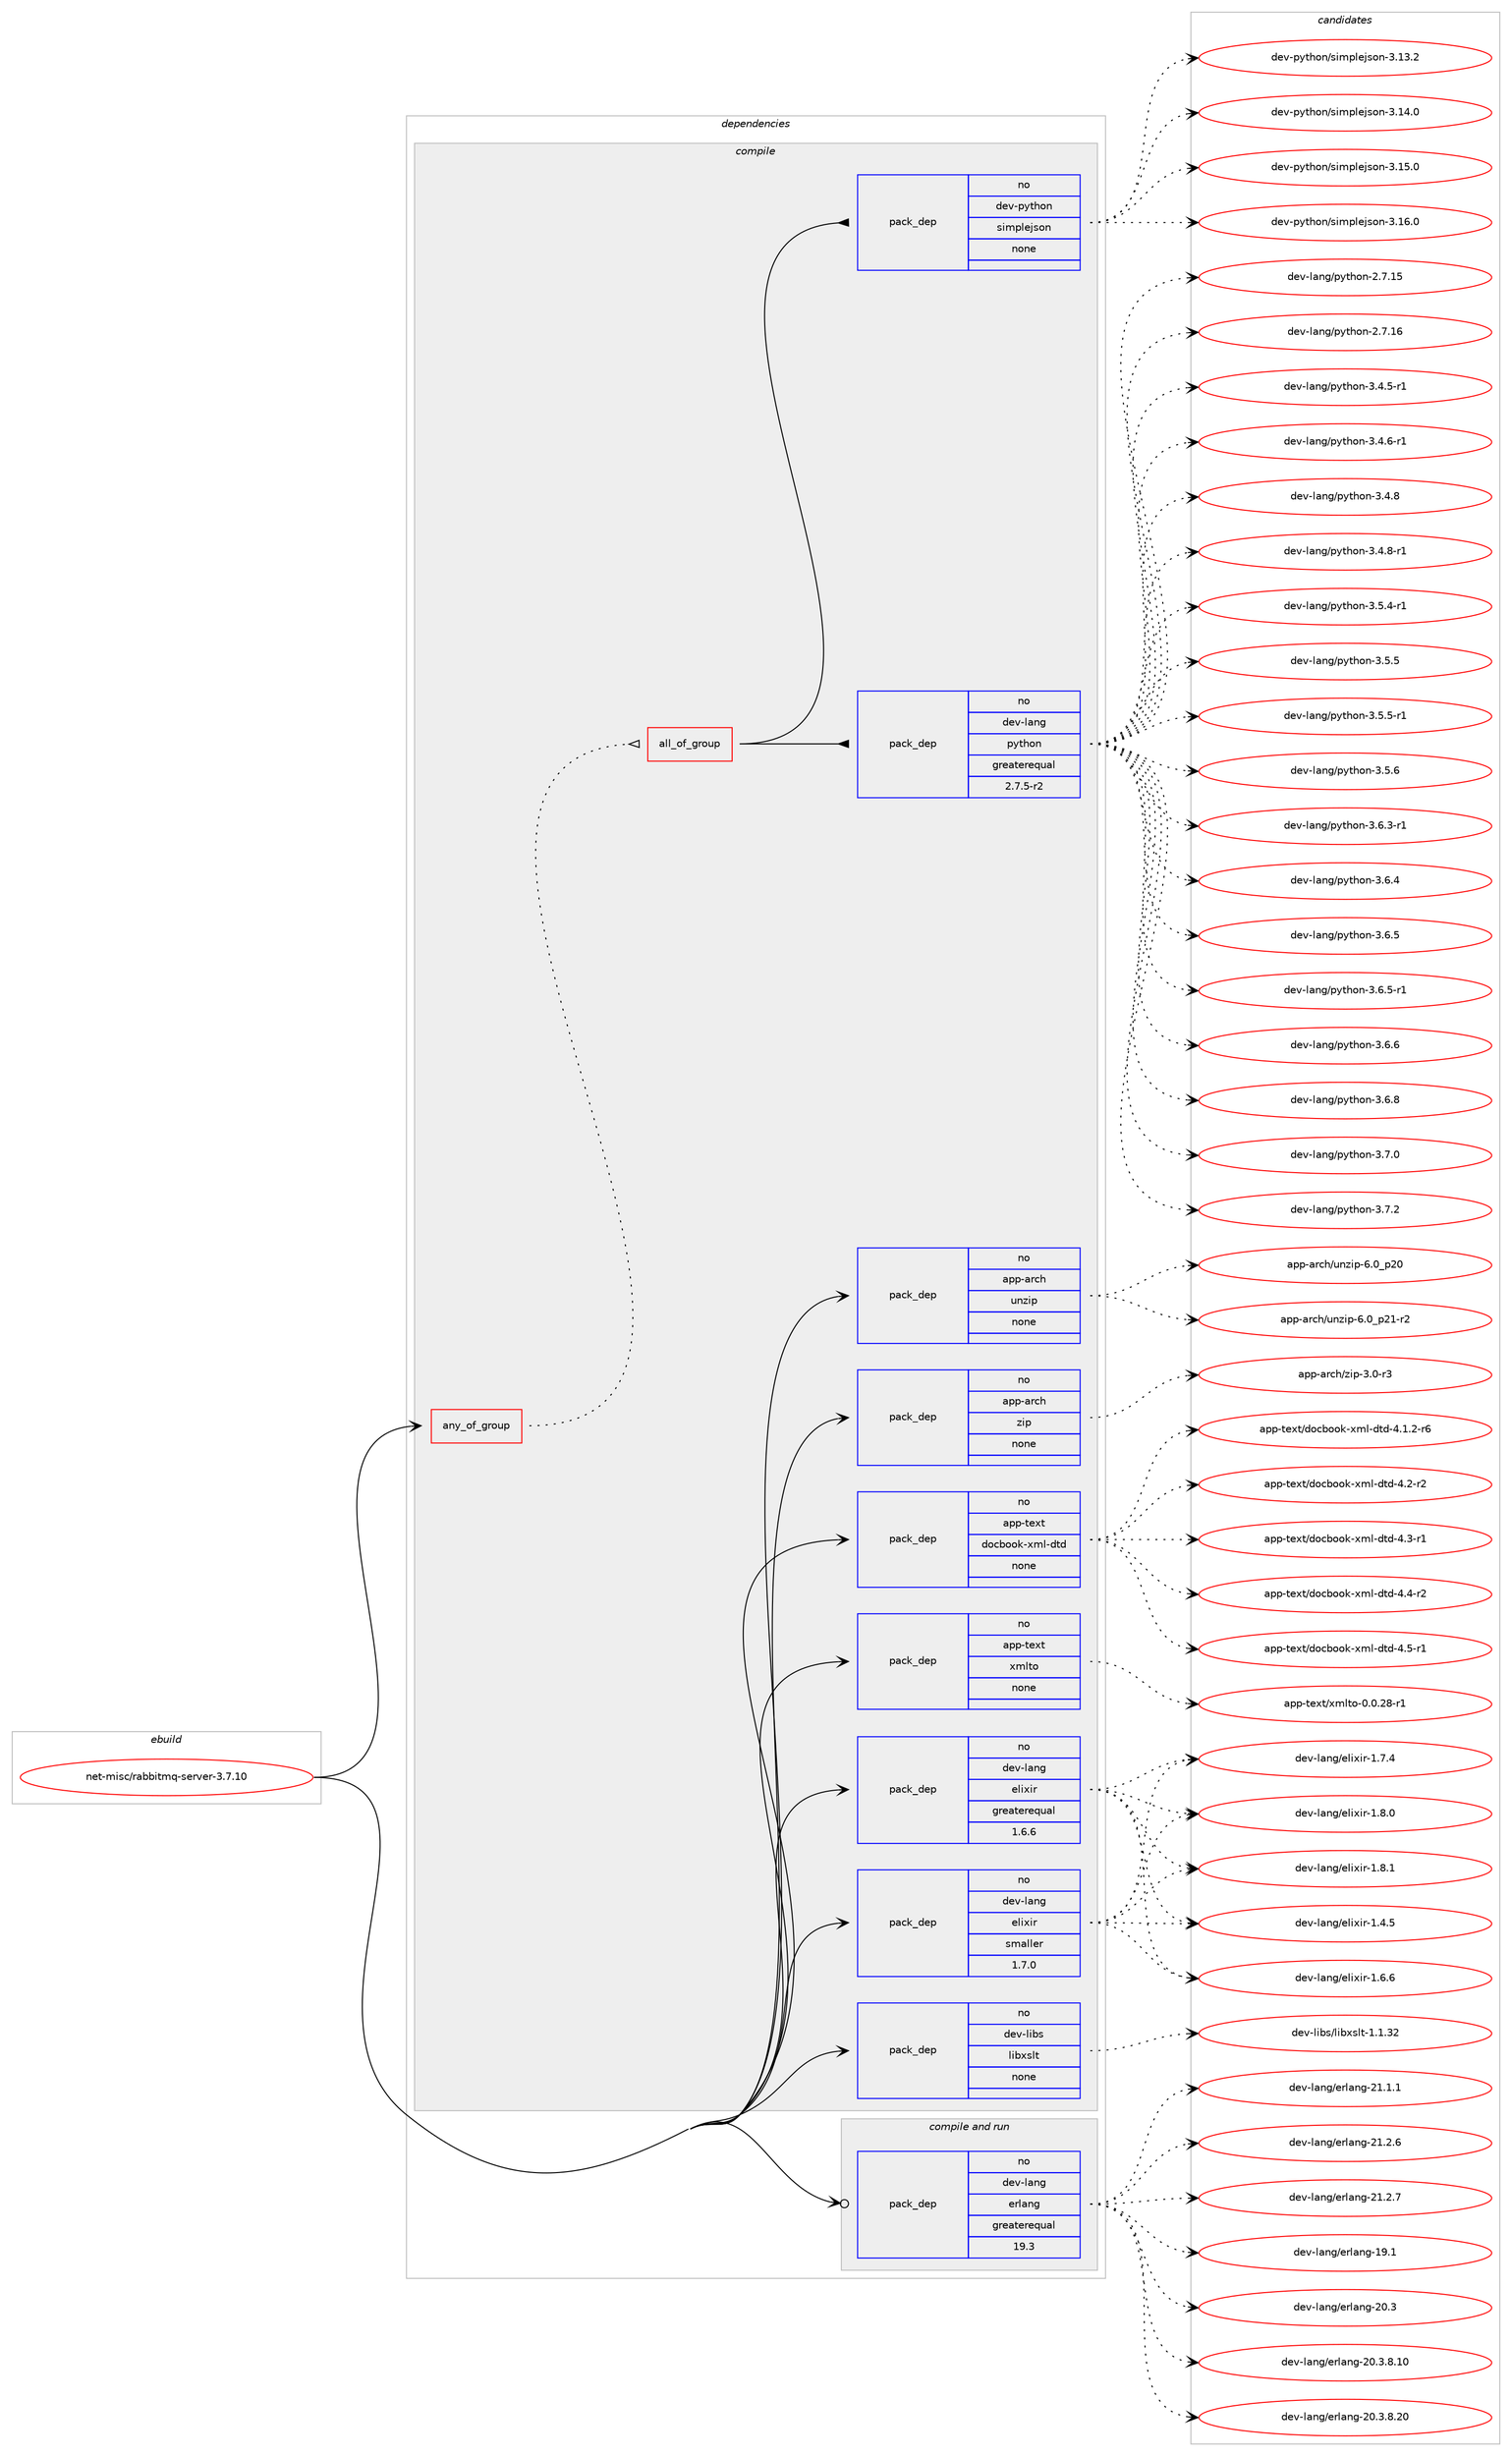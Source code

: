 digraph prolog {

# *************
# Graph options
# *************

newrank=true;
concentrate=true;
compound=true;
graph [rankdir=LR,fontname=Helvetica,fontsize=10,ranksep=1.5];#, ranksep=2.5, nodesep=0.2];
edge  [arrowhead=vee];
node  [fontname=Helvetica,fontsize=10];

# **********
# The ebuild
# **********

subgraph cluster_leftcol {
color=gray;
rank=same;
label=<<i>ebuild</i>>;
id [label="net-misc/rabbitmq-server-3.7.10", color=red, width=4, href="../net-misc/rabbitmq-server-3.7.10.svg"];
}

# ****************
# The dependencies
# ****************

subgraph cluster_midcol {
color=gray;
label=<<i>dependencies</i>>;
subgraph cluster_compile {
fillcolor="#eeeeee";
style=filled;
label=<<i>compile</i>>;
subgraph any26432 {
dependency1671418 [label=<<TABLE BORDER="0" CELLBORDER="1" CELLSPACING="0" CELLPADDING="4"><TR><TD CELLPADDING="10">any_of_group</TD></TR></TABLE>>, shape=none, color=red];subgraph all829 {
dependency1671419 [label=<<TABLE BORDER="0" CELLBORDER="1" CELLSPACING="0" CELLPADDING="4"><TR><TD CELLPADDING="10">all_of_group</TD></TR></TABLE>>, shape=none, color=red];subgraph pack1195045 {
dependency1671420 [label=<<TABLE BORDER="0" CELLBORDER="1" CELLSPACING="0" CELLPADDING="4" WIDTH="220"><TR><TD ROWSPAN="6" CELLPADDING="30">pack_dep</TD></TR><TR><TD WIDTH="110">no</TD></TR><TR><TD>dev-lang</TD></TR><TR><TD>python</TD></TR><TR><TD>greaterequal</TD></TR><TR><TD>2.7.5-r2</TD></TR></TABLE>>, shape=none, color=blue];
}
dependency1671419:e -> dependency1671420:w [weight=20,style="solid",arrowhead="inv"];
subgraph pack1195046 {
dependency1671421 [label=<<TABLE BORDER="0" CELLBORDER="1" CELLSPACING="0" CELLPADDING="4" WIDTH="220"><TR><TD ROWSPAN="6" CELLPADDING="30">pack_dep</TD></TR><TR><TD WIDTH="110">no</TD></TR><TR><TD>dev-python</TD></TR><TR><TD>simplejson</TD></TR><TR><TD>none</TD></TR><TR><TD></TD></TR></TABLE>>, shape=none, color=blue];
}
dependency1671419:e -> dependency1671421:w [weight=20,style="solid",arrowhead="inv"];
}
dependency1671418:e -> dependency1671419:w [weight=20,style="dotted",arrowhead="oinv"];
}
id:e -> dependency1671418:w [weight=20,style="solid",arrowhead="vee"];
subgraph pack1195047 {
dependency1671422 [label=<<TABLE BORDER="0" CELLBORDER="1" CELLSPACING="0" CELLPADDING="4" WIDTH="220"><TR><TD ROWSPAN="6" CELLPADDING="30">pack_dep</TD></TR><TR><TD WIDTH="110">no</TD></TR><TR><TD>app-arch</TD></TR><TR><TD>unzip</TD></TR><TR><TD>none</TD></TR><TR><TD></TD></TR></TABLE>>, shape=none, color=blue];
}
id:e -> dependency1671422:w [weight=20,style="solid",arrowhead="vee"];
subgraph pack1195048 {
dependency1671423 [label=<<TABLE BORDER="0" CELLBORDER="1" CELLSPACING="0" CELLPADDING="4" WIDTH="220"><TR><TD ROWSPAN="6" CELLPADDING="30">pack_dep</TD></TR><TR><TD WIDTH="110">no</TD></TR><TR><TD>app-arch</TD></TR><TR><TD>zip</TD></TR><TR><TD>none</TD></TR><TR><TD></TD></TR></TABLE>>, shape=none, color=blue];
}
id:e -> dependency1671423:w [weight=20,style="solid",arrowhead="vee"];
subgraph pack1195049 {
dependency1671424 [label=<<TABLE BORDER="0" CELLBORDER="1" CELLSPACING="0" CELLPADDING="4" WIDTH="220"><TR><TD ROWSPAN="6" CELLPADDING="30">pack_dep</TD></TR><TR><TD WIDTH="110">no</TD></TR><TR><TD>app-text</TD></TR><TR><TD>docbook-xml-dtd</TD></TR><TR><TD>none</TD></TR><TR><TD></TD></TR></TABLE>>, shape=none, color=blue];
}
id:e -> dependency1671424:w [weight=20,style="solid",arrowhead="vee"];
subgraph pack1195050 {
dependency1671425 [label=<<TABLE BORDER="0" CELLBORDER="1" CELLSPACING="0" CELLPADDING="4" WIDTH="220"><TR><TD ROWSPAN="6" CELLPADDING="30">pack_dep</TD></TR><TR><TD WIDTH="110">no</TD></TR><TR><TD>app-text</TD></TR><TR><TD>xmlto</TD></TR><TR><TD>none</TD></TR><TR><TD></TD></TR></TABLE>>, shape=none, color=blue];
}
id:e -> dependency1671425:w [weight=20,style="solid",arrowhead="vee"];
subgraph pack1195051 {
dependency1671426 [label=<<TABLE BORDER="0" CELLBORDER="1" CELLSPACING="0" CELLPADDING="4" WIDTH="220"><TR><TD ROWSPAN="6" CELLPADDING="30">pack_dep</TD></TR><TR><TD WIDTH="110">no</TD></TR><TR><TD>dev-lang</TD></TR><TR><TD>elixir</TD></TR><TR><TD>greaterequal</TD></TR><TR><TD>1.6.6</TD></TR></TABLE>>, shape=none, color=blue];
}
id:e -> dependency1671426:w [weight=20,style="solid",arrowhead="vee"];
subgraph pack1195052 {
dependency1671427 [label=<<TABLE BORDER="0" CELLBORDER="1" CELLSPACING="0" CELLPADDING="4" WIDTH="220"><TR><TD ROWSPAN="6" CELLPADDING="30">pack_dep</TD></TR><TR><TD WIDTH="110">no</TD></TR><TR><TD>dev-lang</TD></TR><TR><TD>elixir</TD></TR><TR><TD>smaller</TD></TR><TR><TD>1.7.0</TD></TR></TABLE>>, shape=none, color=blue];
}
id:e -> dependency1671427:w [weight=20,style="solid",arrowhead="vee"];
subgraph pack1195053 {
dependency1671428 [label=<<TABLE BORDER="0" CELLBORDER="1" CELLSPACING="0" CELLPADDING="4" WIDTH="220"><TR><TD ROWSPAN="6" CELLPADDING="30">pack_dep</TD></TR><TR><TD WIDTH="110">no</TD></TR><TR><TD>dev-libs</TD></TR><TR><TD>libxslt</TD></TR><TR><TD>none</TD></TR><TR><TD></TD></TR></TABLE>>, shape=none, color=blue];
}
id:e -> dependency1671428:w [weight=20,style="solid",arrowhead="vee"];
}
subgraph cluster_compileandrun {
fillcolor="#eeeeee";
style=filled;
label=<<i>compile and run</i>>;
subgraph pack1195054 {
dependency1671429 [label=<<TABLE BORDER="0" CELLBORDER="1" CELLSPACING="0" CELLPADDING="4" WIDTH="220"><TR><TD ROWSPAN="6" CELLPADDING="30">pack_dep</TD></TR><TR><TD WIDTH="110">no</TD></TR><TR><TD>dev-lang</TD></TR><TR><TD>erlang</TD></TR><TR><TD>greaterequal</TD></TR><TR><TD>19.3</TD></TR></TABLE>>, shape=none, color=blue];
}
id:e -> dependency1671429:w [weight=20,style="solid",arrowhead="odotvee"];
}
subgraph cluster_run {
fillcolor="#eeeeee";
style=filled;
label=<<i>run</i>>;
}
}

# **************
# The candidates
# **************

subgraph cluster_choices {
rank=same;
color=gray;
label=<<i>candidates</i>>;

subgraph choice1195045 {
color=black;
nodesep=1;
choice10010111845108971101034711212111610411111045504655464953 [label="dev-lang/python-2.7.15", color=red, width=4,href="../dev-lang/python-2.7.15.svg"];
choice10010111845108971101034711212111610411111045504655464954 [label="dev-lang/python-2.7.16", color=red, width=4,href="../dev-lang/python-2.7.16.svg"];
choice1001011184510897110103471121211161041111104551465246534511449 [label="dev-lang/python-3.4.5-r1", color=red, width=4,href="../dev-lang/python-3.4.5-r1.svg"];
choice1001011184510897110103471121211161041111104551465246544511449 [label="dev-lang/python-3.4.6-r1", color=red, width=4,href="../dev-lang/python-3.4.6-r1.svg"];
choice100101118451089711010347112121116104111110455146524656 [label="dev-lang/python-3.4.8", color=red, width=4,href="../dev-lang/python-3.4.8.svg"];
choice1001011184510897110103471121211161041111104551465246564511449 [label="dev-lang/python-3.4.8-r1", color=red, width=4,href="../dev-lang/python-3.4.8-r1.svg"];
choice1001011184510897110103471121211161041111104551465346524511449 [label="dev-lang/python-3.5.4-r1", color=red, width=4,href="../dev-lang/python-3.5.4-r1.svg"];
choice100101118451089711010347112121116104111110455146534653 [label="dev-lang/python-3.5.5", color=red, width=4,href="../dev-lang/python-3.5.5.svg"];
choice1001011184510897110103471121211161041111104551465346534511449 [label="dev-lang/python-3.5.5-r1", color=red, width=4,href="../dev-lang/python-3.5.5-r1.svg"];
choice100101118451089711010347112121116104111110455146534654 [label="dev-lang/python-3.5.6", color=red, width=4,href="../dev-lang/python-3.5.6.svg"];
choice1001011184510897110103471121211161041111104551465446514511449 [label="dev-lang/python-3.6.3-r1", color=red, width=4,href="../dev-lang/python-3.6.3-r1.svg"];
choice100101118451089711010347112121116104111110455146544652 [label="dev-lang/python-3.6.4", color=red, width=4,href="../dev-lang/python-3.6.4.svg"];
choice100101118451089711010347112121116104111110455146544653 [label="dev-lang/python-3.6.5", color=red, width=4,href="../dev-lang/python-3.6.5.svg"];
choice1001011184510897110103471121211161041111104551465446534511449 [label="dev-lang/python-3.6.5-r1", color=red, width=4,href="../dev-lang/python-3.6.5-r1.svg"];
choice100101118451089711010347112121116104111110455146544654 [label="dev-lang/python-3.6.6", color=red, width=4,href="../dev-lang/python-3.6.6.svg"];
choice100101118451089711010347112121116104111110455146544656 [label="dev-lang/python-3.6.8", color=red, width=4,href="../dev-lang/python-3.6.8.svg"];
choice100101118451089711010347112121116104111110455146554648 [label="dev-lang/python-3.7.0", color=red, width=4,href="../dev-lang/python-3.7.0.svg"];
choice100101118451089711010347112121116104111110455146554650 [label="dev-lang/python-3.7.2", color=red, width=4,href="../dev-lang/python-3.7.2.svg"];
dependency1671420:e -> choice10010111845108971101034711212111610411111045504655464953:w [style=dotted,weight="100"];
dependency1671420:e -> choice10010111845108971101034711212111610411111045504655464954:w [style=dotted,weight="100"];
dependency1671420:e -> choice1001011184510897110103471121211161041111104551465246534511449:w [style=dotted,weight="100"];
dependency1671420:e -> choice1001011184510897110103471121211161041111104551465246544511449:w [style=dotted,weight="100"];
dependency1671420:e -> choice100101118451089711010347112121116104111110455146524656:w [style=dotted,weight="100"];
dependency1671420:e -> choice1001011184510897110103471121211161041111104551465246564511449:w [style=dotted,weight="100"];
dependency1671420:e -> choice1001011184510897110103471121211161041111104551465346524511449:w [style=dotted,weight="100"];
dependency1671420:e -> choice100101118451089711010347112121116104111110455146534653:w [style=dotted,weight="100"];
dependency1671420:e -> choice1001011184510897110103471121211161041111104551465346534511449:w [style=dotted,weight="100"];
dependency1671420:e -> choice100101118451089711010347112121116104111110455146534654:w [style=dotted,weight="100"];
dependency1671420:e -> choice1001011184510897110103471121211161041111104551465446514511449:w [style=dotted,weight="100"];
dependency1671420:e -> choice100101118451089711010347112121116104111110455146544652:w [style=dotted,weight="100"];
dependency1671420:e -> choice100101118451089711010347112121116104111110455146544653:w [style=dotted,weight="100"];
dependency1671420:e -> choice1001011184510897110103471121211161041111104551465446534511449:w [style=dotted,weight="100"];
dependency1671420:e -> choice100101118451089711010347112121116104111110455146544654:w [style=dotted,weight="100"];
dependency1671420:e -> choice100101118451089711010347112121116104111110455146544656:w [style=dotted,weight="100"];
dependency1671420:e -> choice100101118451089711010347112121116104111110455146554648:w [style=dotted,weight="100"];
dependency1671420:e -> choice100101118451089711010347112121116104111110455146554650:w [style=dotted,weight="100"];
}
subgraph choice1195046 {
color=black;
nodesep=1;
choice100101118451121211161041111104711510510911210810110611511111045514649514650 [label="dev-python/simplejson-3.13.2", color=red, width=4,href="../dev-python/simplejson-3.13.2.svg"];
choice100101118451121211161041111104711510510911210810110611511111045514649524648 [label="dev-python/simplejson-3.14.0", color=red, width=4,href="../dev-python/simplejson-3.14.0.svg"];
choice100101118451121211161041111104711510510911210810110611511111045514649534648 [label="dev-python/simplejson-3.15.0", color=red, width=4,href="../dev-python/simplejson-3.15.0.svg"];
choice100101118451121211161041111104711510510911210810110611511111045514649544648 [label="dev-python/simplejson-3.16.0", color=red, width=4,href="../dev-python/simplejson-3.16.0.svg"];
dependency1671421:e -> choice100101118451121211161041111104711510510911210810110611511111045514649514650:w [style=dotted,weight="100"];
dependency1671421:e -> choice100101118451121211161041111104711510510911210810110611511111045514649524648:w [style=dotted,weight="100"];
dependency1671421:e -> choice100101118451121211161041111104711510510911210810110611511111045514649534648:w [style=dotted,weight="100"];
dependency1671421:e -> choice100101118451121211161041111104711510510911210810110611511111045514649544648:w [style=dotted,weight="100"];
}
subgraph choice1195047 {
color=black;
nodesep=1;
choice971121124597114991044711711012210511245544648951125048 [label="app-arch/unzip-6.0_p20", color=red, width=4,href="../app-arch/unzip-6.0_p20.svg"];
choice9711211245971149910447117110122105112455446489511250494511450 [label="app-arch/unzip-6.0_p21-r2", color=red, width=4,href="../app-arch/unzip-6.0_p21-r2.svg"];
dependency1671422:e -> choice971121124597114991044711711012210511245544648951125048:w [style=dotted,weight="100"];
dependency1671422:e -> choice9711211245971149910447117110122105112455446489511250494511450:w [style=dotted,weight="100"];
}
subgraph choice1195048 {
color=black;
nodesep=1;
choice9711211245971149910447122105112455146484511451 [label="app-arch/zip-3.0-r3", color=red, width=4,href="../app-arch/zip-3.0-r3.svg"];
dependency1671423:e -> choice9711211245971149910447122105112455146484511451:w [style=dotted,weight="100"];
}
subgraph choice1195049 {
color=black;
nodesep=1;
choice971121124511610112011647100111999811111110745120109108451001161004552464946504511454 [label="app-text/docbook-xml-dtd-4.1.2-r6", color=red, width=4,href="../app-text/docbook-xml-dtd-4.1.2-r6.svg"];
choice97112112451161011201164710011199981111111074512010910845100116100455246504511450 [label="app-text/docbook-xml-dtd-4.2-r2", color=red, width=4,href="../app-text/docbook-xml-dtd-4.2-r2.svg"];
choice97112112451161011201164710011199981111111074512010910845100116100455246514511449 [label="app-text/docbook-xml-dtd-4.3-r1", color=red, width=4,href="../app-text/docbook-xml-dtd-4.3-r1.svg"];
choice97112112451161011201164710011199981111111074512010910845100116100455246524511450 [label="app-text/docbook-xml-dtd-4.4-r2", color=red, width=4,href="../app-text/docbook-xml-dtd-4.4-r2.svg"];
choice97112112451161011201164710011199981111111074512010910845100116100455246534511449 [label="app-text/docbook-xml-dtd-4.5-r1", color=red, width=4,href="../app-text/docbook-xml-dtd-4.5-r1.svg"];
dependency1671424:e -> choice971121124511610112011647100111999811111110745120109108451001161004552464946504511454:w [style=dotted,weight="100"];
dependency1671424:e -> choice97112112451161011201164710011199981111111074512010910845100116100455246504511450:w [style=dotted,weight="100"];
dependency1671424:e -> choice97112112451161011201164710011199981111111074512010910845100116100455246514511449:w [style=dotted,weight="100"];
dependency1671424:e -> choice97112112451161011201164710011199981111111074512010910845100116100455246524511450:w [style=dotted,weight="100"];
dependency1671424:e -> choice97112112451161011201164710011199981111111074512010910845100116100455246534511449:w [style=dotted,weight="100"];
}
subgraph choice1195050 {
color=black;
nodesep=1;
choice971121124511610112011647120109108116111454846484650564511449 [label="app-text/xmlto-0.0.28-r1", color=red, width=4,href="../app-text/xmlto-0.0.28-r1.svg"];
dependency1671425:e -> choice971121124511610112011647120109108116111454846484650564511449:w [style=dotted,weight="100"];
}
subgraph choice1195051 {
color=black;
nodesep=1;
choice100101118451089711010347101108105120105114454946524653 [label="dev-lang/elixir-1.4.5", color=red, width=4,href="../dev-lang/elixir-1.4.5.svg"];
choice100101118451089711010347101108105120105114454946544654 [label="dev-lang/elixir-1.6.6", color=red, width=4,href="../dev-lang/elixir-1.6.6.svg"];
choice100101118451089711010347101108105120105114454946554652 [label="dev-lang/elixir-1.7.4", color=red, width=4,href="../dev-lang/elixir-1.7.4.svg"];
choice100101118451089711010347101108105120105114454946564648 [label="dev-lang/elixir-1.8.0", color=red, width=4,href="../dev-lang/elixir-1.8.0.svg"];
choice100101118451089711010347101108105120105114454946564649 [label="dev-lang/elixir-1.8.1", color=red, width=4,href="../dev-lang/elixir-1.8.1.svg"];
dependency1671426:e -> choice100101118451089711010347101108105120105114454946524653:w [style=dotted,weight="100"];
dependency1671426:e -> choice100101118451089711010347101108105120105114454946544654:w [style=dotted,weight="100"];
dependency1671426:e -> choice100101118451089711010347101108105120105114454946554652:w [style=dotted,weight="100"];
dependency1671426:e -> choice100101118451089711010347101108105120105114454946564648:w [style=dotted,weight="100"];
dependency1671426:e -> choice100101118451089711010347101108105120105114454946564649:w [style=dotted,weight="100"];
}
subgraph choice1195052 {
color=black;
nodesep=1;
choice100101118451089711010347101108105120105114454946524653 [label="dev-lang/elixir-1.4.5", color=red, width=4,href="../dev-lang/elixir-1.4.5.svg"];
choice100101118451089711010347101108105120105114454946544654 [label="dev-lang/elixir-1.6.6", color=red, width=4,href="../dev-lang/elixir-1.6.6.svg"];
choice100101118451089711010347101108105120105114454946554652 [label="dev-lang/elixir-1.7.4", color=red, width=4,href="../dev-lang/elixir-1.7.4.svg"];
choice100101118451089711010347101108105120105114454946564648 [label="dev-lang/elixir-1.8.0", color=red, width=4,href="../dev-lang/elixir-1.8.0.svg"];
choice100101118451089711010347101108105120105114454946564649 [label="dev-lang/elixir-1.8.1", color=red, width=4,href="../dev-lang/elixir-1.8.1.svg"];
dependency1671427:e -> choice100101118451089711010347101108105120105114454946524653:w [style=dotted,weight="100"];
dependency1671427:e -> choice100101118451089711010347101108105120105114454946544654:w [style=dotted,weight="100"];
dependency1671427:e -> choice100101118451089711010347101108105120105114454946554652:w [style=dotted,weight="100"];
dependency1671427:e -> choice100101118451089711010347101108105120105114454946564648:w [style=dotted,weight="100"];
dependency1671427:e -> choice100101118451089711010347101108105120105114454946564649:w [style=dotted,weight="100"];
}
subgraph choice1195053 {
color=black;
nodesep=1;
choice1001011184510810598115471081059812011510811645494649465150 [label="dev-libs/libxslt-1.1.32", color=red, width=4,href="../dev-libs/libxslt-1.1.32.svg"];
dependency1671428:e -> choice1001011184510810598115471081059812011510811645494649465150:w [style=dotted,weight="100"];
}
subgraph choice1195054 {
color=black;
nodesep=1;
choice100101118451089711010347101114108971101034549574649 [label="dev-lang/erlang-19.1", color=red, width=4,href="../dev-lang/erlang-19.1.svg"];
choice100101118451089711010347101114108971101034550484651 [label="dev-lang/erlang-20.3", color=red, width=4,href="../dev-lang/erlang-20.3.svg"];
choice1001011184510897110103471011141089711010345504846514656464948 [label="dev-lang/erlang-20.3.8.10", color=red, width=4,href="../dev-lang/erlang-20.3.8.10.svg"];
choice1001011184510897110103471011141089711010345504846514656465048 [label="dev-lang/erlang-20.3.8.20", color=red, width=4,href="../dev-lang/erlang-20.3.8.20.svg"];
choice1001011184510897110103471011141089711010345504946494649 [label="dev-lang/erlang-21.1.1", color=red, width=4,href="../dev-lang/erlang-21.1.1.svg"];
choice1001011184510897110103471011141089711010345504946504654 [label="dev-lang/erlang-21.2.6", color=red, width=4,href="../dev-lang/erlang-21.2.6.svg"];
choice1001011184510897110103471011141089711010345504946504655 [label="dev-lang/erlang-21.2.7", color=red, width=4,href="../dev-lang/erlang-21.2.7.svg"];
dependency1671429:e -> choice100101118451089711010347101114108971101034549574649:w [style=dotted,weight="100"];
dependency1671429:e -> choice100101118451089711010347101114108971101034550484651:w [style=dotted,weight="100"];
dependency1671429:e -> choice1001011184510897110103471011141089711010345504846514656464948:w [style=dotted,weight="100"];
dependency1671429:e -> choice1001011184510897110103471011141089711010345504846514656465048:w [style=dotted,weight="100"];
dependency1671429:e -> choice1001011184510897110103471011141089711010345504946494649:w [style=dotted,weight="100"];
dependency1671429:e -> choice1001011184510897110103471011141089711010345504946504654:w [style=dotted,weight="100"];
dependency1671429:e -> choice1001011184510897110103471011141089711010345504946504655:w [style=dotted,weight="100"];
}
}

}
